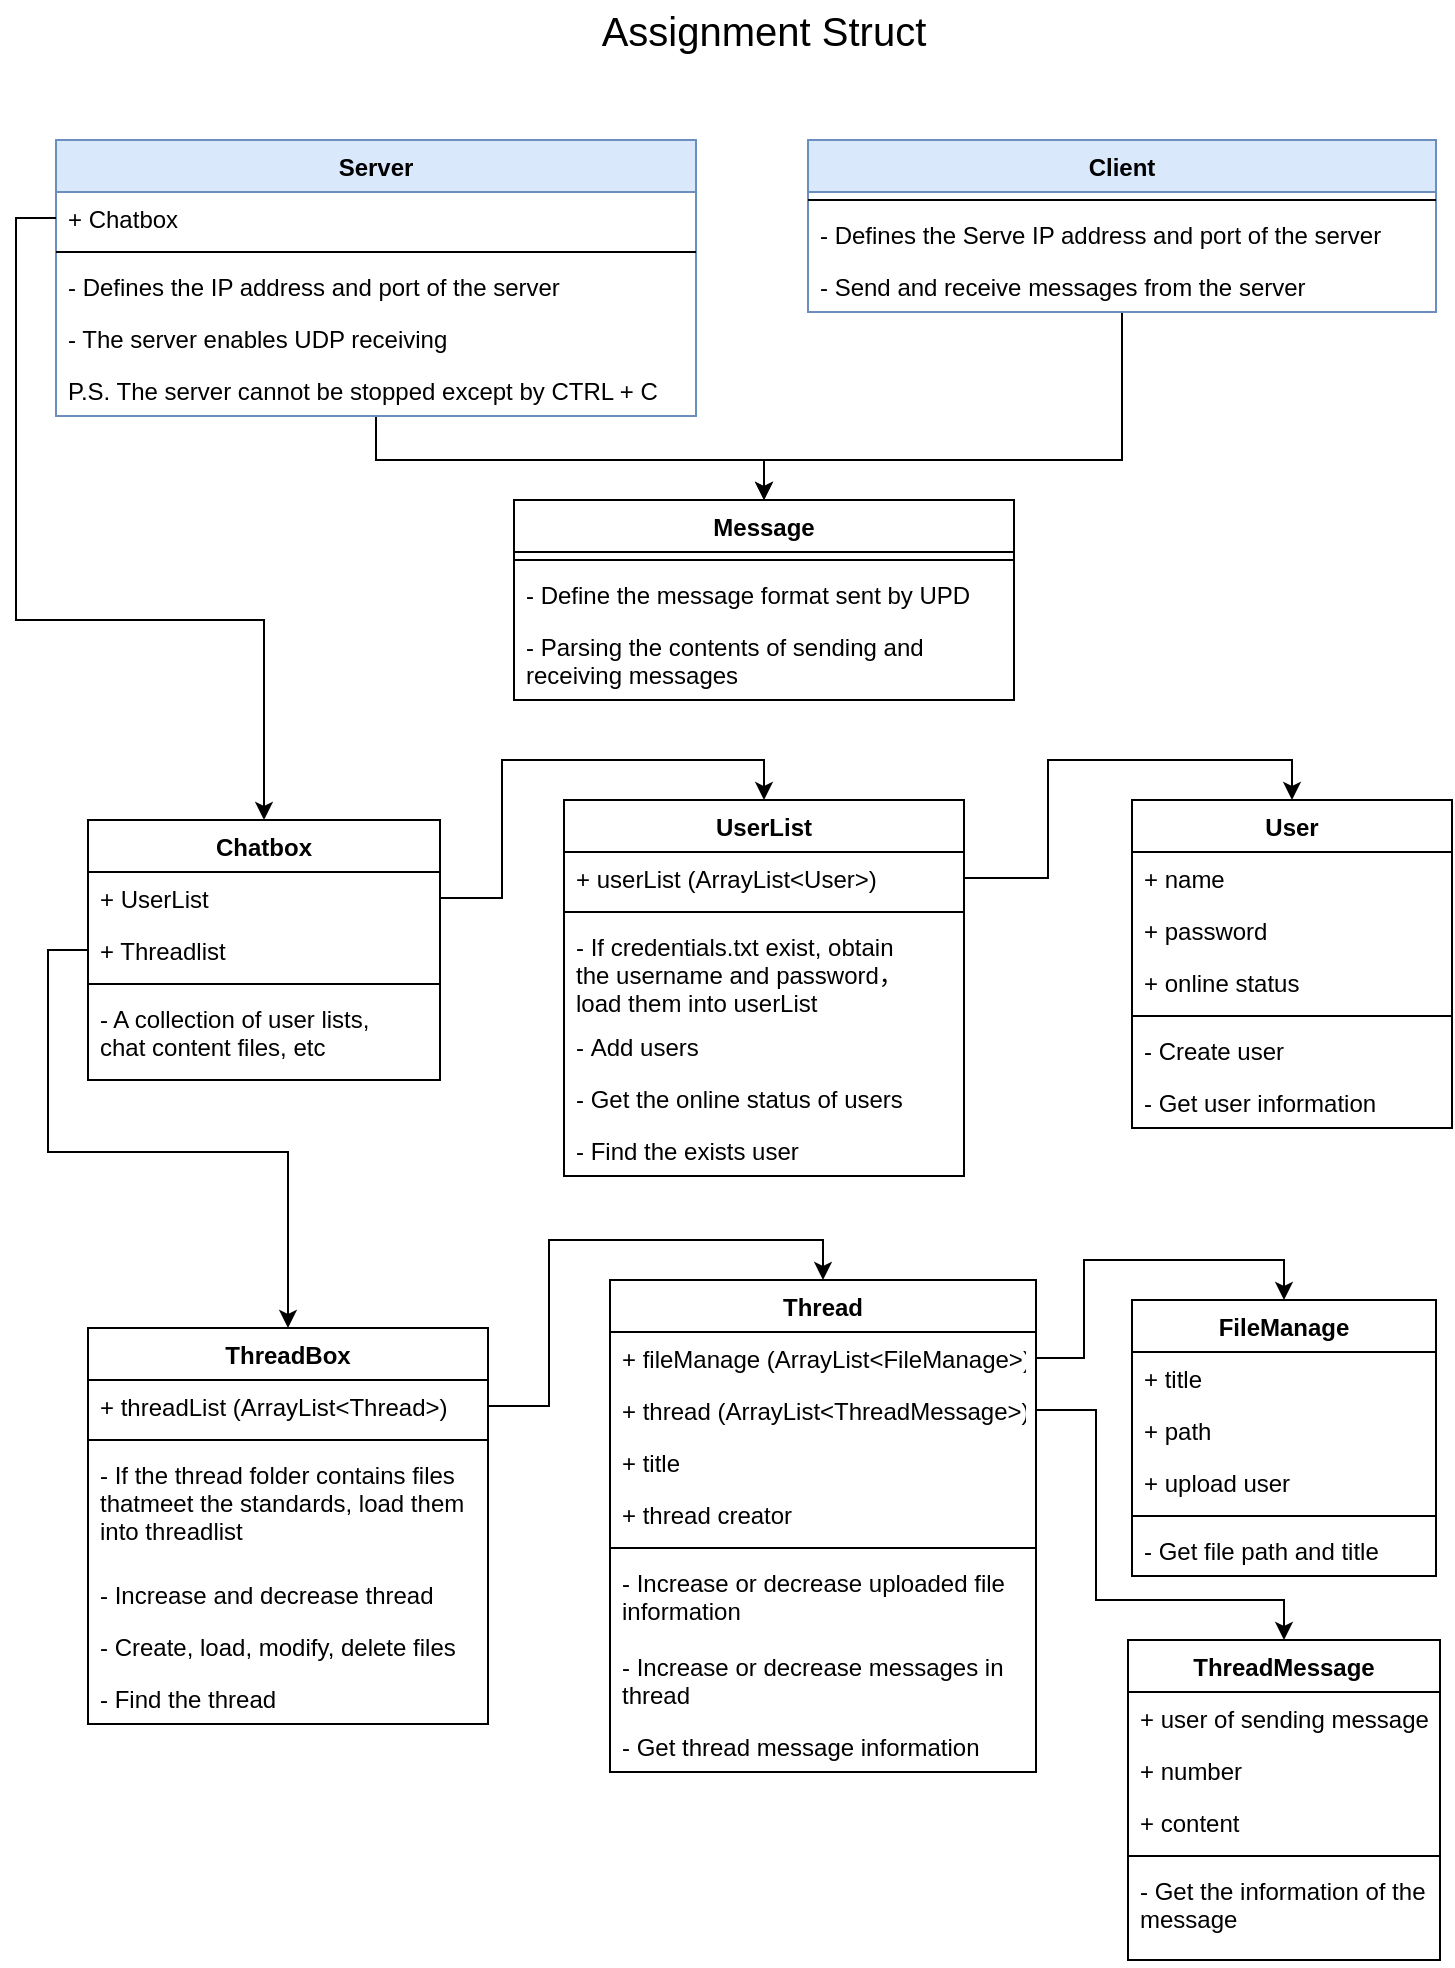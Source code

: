 <mxfile version="17.4.2" type="device"><diagram id="lAstfGuuJhm9IN3qngJn" name="Page-1"><mxGraphModel dx="1018" dy="-507" grid="1" gridSize="10" guides="1" tooltips="1" connect="1" arrows="1" fold="1" page="1" pageScale="1" pageWidth="827" pageHeight="1169" math="0" shadow="0"><root><mxCell id="0"/><mxCell id="1" parent="0"/><mxCell id="OKM_4b4LaL96tV95Cywm-5" value="" style="edgeStyle=orthogonalEdgeStyle;rounded=0;orthogonalLoop=1;jettySize=auto;html=1;endArrow=classic;endFill=1;entryX=0.5;entryY=0;entryDx=0;entryDy=0;" edge="1" parent="1" source="FJpvtFjK3nevv1pXUK06-24" target="FJpvtFjK3nevv1pXUK06-176"><mxGeometry relative="1" as="geometry"><mxPoint x="220" y="1627" as="targetPoint"/><Array as="points"><mxPoint x="220" y="1500"/><mxPoint x="414" y="1500"/></Array></mxGeometry></mxCell><mxCell id="FJpvtFjK3nevv1pXUK06-24" value="Server" style="swimlane;fontStyle=1;align=center;verticalAlign=top;childLayout=stackLayout;horizontal=1;startSize=26;horizontalStack=0;resizeParent=1;resizeParentMax=0;resizeLast=0;collapsible=1;marginBottom=0;fillColor=#dae8fc;strokeColor=#6c8ebf;" parent="1" vertex="1"><mxGeometry x="60" y="1340" width="320" height="138" as="geometry"/></mxCell><mxCell id="FJpvtFjK3nevv1pXUK06-25" value="+ Chatbox" style="text;strokeColor=none;fillColor=none;align=left;verticalAlign=top;spacingLeft=4;spacingRight=4;overflow=hidden;rotatable=0;points=[[0,0.5],[1,0.5]];portConstraint=eastwest;" parent="FJpvtFjK3nevv1pXUK06-24" vertex="1"><mxGeometry y="26" width="320" height="26" as="geometry"/></mxCell><mxCell id="FJpvtFjK3nevv1pXUK06-26" value="" style="line;strokeWidth=1;fillColor=none;align=left;verticalAlign=middle;spacingTop=-1;spacingLeft=3;spacingRight=3;rotatable=0;labelPosition=right;points=[];portConstraint=eastwest;" parent="FJpvtFjK3nevv1pXUK06-24" vertex="1"><mxGeometry y="52" width="320" height="8" as="geometry"/></mxCell><mxCell id="FJpvtFjK3nevv1pXUK06-27" value="- Defines the IP address and port of the server" style="text;strokeColor=none;fillColor=none;align=left;verticalAlign=top;spacingLeft=4;spacingRight=4;overflow=hidden;rotatable=0;points=[[0,0.5],[1,0.5]];portConstraint=eastwest;" parent="FJpvtFjK3nevv1pXUK06-24" vertex="1"><mxGeometry y="60" width="320" height="26" as="geometry"/></mxCell><mxCell id="FJpvtFjK3nevv1pXUK06-34" value="- The server enables UDP receiving" style="text;strokeColor=none;fillColor=none;align=left;verticalAlign=top;spacingLeft=4;spacingRight=4;overflow=hidden;rotatable=0;points=[[0,0.5],[1,0.5]];portConstraint=eastwest;" parent="FJpvtFjK3nevv1pXUK06-24" vertex="1"><mxGeometry y="86" width="320" height="26" as="geometry"/></mxCell><mxCell id="FJpvtFjK3nevv1pXUK06-35" value="P.S. The server cannot be stopped except by CTRL + C" style="text;strokeColor=none;fillColor=none;align=left;verticalAlign=top;spacingLeft=4;spacingRight=4;overflow=hidden;rotatable=0;points=[[0,0.5],[1,0.5]];portConstraint=eastwest;" parent="FJpvtFjK3nevv1pXUK06-24" vertex="1"><mxGeometry y="112" width="320" height="26" as="geometry"/></mxCell><mxCell id="FJpvtFjK3nevv1pXUK06-85" value="Chatbox" style="swimlane;fontStyle=1;align=center;verticalAlign=top;childLayout=stackLayout;horizontal=1;startSize=26;horizontalStack=0;resizeParent=1;resizeParentMax=0;resizeLast=0;collapsible=1;marginBottom=0;" parent="1" vertex="1"><mxGeometry x="76" y="1680" width="176" height="130" as="geometry"/></mxCell><mxCell id="FJpvtFjK3nevv1pXUK06-86" value="+ UserList&#10;" style="text;strokeColor=none;fillColor=none;align=left;verticalAlign=top;spacingLeft=4;spacingRight=4;overflow=hidden;rotatable=0;points=[[0,0.5],[1,0.5]];portConstraint=eastwest;" parent="FJpvtFjK3nevv1pXUK06-85" vertex="1"><mxGeometry y="26" width="176" height="26" as="geometry"/></mxCell><mxCell id="FJpvtFjK3nevv1pXUK06-90" value="+ Threadlist&#10;" style="text;strokeColor=none;fillColor=none;align=left;verticalAlign=top;spacingLeft=4;spacingRight=4;overflow=hidden;rotatable=0;points=[[0,0.5],[1,0.5]];portConstraint=eastwest;" parent="FJpvtFjK3nevv1pXUK06-85" vertex="1"><mxGeometry y="52" width="176" height="26" as="geometry"/></mxCell><mxCell id="FJpvtFjK3nevv1pXUK06-87" value="" style="line;strokeWidth=1;fillColor=none;align=left;verticalAlign=middle;spacingTop=-1;spacingLeft=3;spacingRight=3;rotatable=0;labelPosition=right;points=[];portConstraint=eastwest;" parent="FJpvtFjK3nevv1pXUK06-85" vertex="1"><mxGeometry y="78" width="176" height="8" as="geometry"/></mxCell><mxCell id="FJpvtFjK3nevv1pXUK06-88" value="- A collection of user lists, &#10;chat content files, etc" style="text;strokeColor=none;fillColor=none;align=left;verticalAlign=top;spacingLeft=4;spacingRight=4;overflow=hidden;rotatable=0;points=[[0,0.5],[1,0.5]];portConstraint=eastwest;" parent="FJpvtFjK3nevv1pXUK06-85" vertex="1"><mxGeometry y="86" width="176" height="44" as="geometry"/></mxCell><mxCell id="FJpvtFjK3nevv1pXUK06-92" value="UserList" style="swimlane;fontStyle=1;align=center;verticalAlign=top;childLayout=stackLayout;horizontal=1;startSize=26;horizontalStack=0;resizeParent=1;resizeParentMax=0;resizeLast=0;collapsible=1;marginBottom=0;" parent="1" vertex="1"><mxGeometry x="314" y="1670" width="200" height="188" as="geometry"/></mxCell><mxCell id="FJpvtFjK3nevv1pXUK06-93" value="+ userList (ArrayList&lt;User&gt;)" style="text;strokeColor=none;fillColor=none;align=left;verticalAlign=top;spacingLeft=4;spacingRight=4;overflow=hidden;rotatable=0;points=[[0,0.5],[1,0.5]];portConstraint=eastwest;" parent="FJpvtFjK3nevv1pXUK06-92" vertex="1"><mxGeometry y="26" width="200" height="26" as="geometry"/></mxCell><mxCell id="FJpvtFjK3nevv1pXUK06-94" value="" style="line;strokeWidth=1;fillColor=none;align=left;verticalAlign=middle;spacingTop=-1;spacingLeft=3;spacingRight=3;rotatable=0;labelPosition=right;points=[];portConstraint=eastwest;" parent="FJpvtFjK3nevv1pXUK06-92" vertex="1"><mxGeometry y="52" width="200" height="8" as="geometry"/></mxCell><mxCell id="FJpvtFjK3nevv1pXUK06-95" value="- If credentials.txt exist, obtain &#10;the username and password，&#10;load them into userList" style="text;strokeColor=none;fillColor=none;align=left;verticalAlign=top;spacingLeft=4;spacingRight=4;overflow=hidden;rotatable=0;points=[[0,0.5],[1,0.5]];portConstraint=eastwest;" parent="FJpvtFjK3nevv1pXUK06-92" vertex="1"><mxGeometry y="60" width="200" height="50" as="geometry"/></mxCell><mxCell id="FJpvtFjK3nevv1pXUK06-96" value="- Add users" style="text;strokeColor=none;fillColor=none;align=left;verticalAlign=top;spacingLeft=4;spacingRight=4;overflow=hidden;rotatable=0;points=[[0,0.5],[1,0.5]];portConstraint=eastwest;" parent="FJpvtFjK3nevv1pXUK06-92" vertex="1"><mxGeometry y="110" width="200" height="26" as="geometry"/></mxCell><mxCell id="FJpvtFjK3nevv1pXUK06-97" value="- Get the online status of users" style="text;strokeColor=none;fillColor=none;align=left;verticalAlign=top;spacingLeft=4;spacingRight=4;overflow=hidden;rotatable=0;points=[[0,0.5],[1,0.5]];portConstraint=eastwest;" parent="FJpvtFjK3nevv1pXUK06-92" vertex="1"><mxGeometry y="136" width="200" height="26" as="geometry"/></mxCell><mxCell id="FJpvtFjK3nevv1pXUK06-98" value="- Find the exists user" style="text;strokeColor=none;fillColor=none;align=left;verticalAlign=top;spacingLeft=4;spacingRight=4;overflow=hidden;rotatable=0;points=[[0,0.5],[1,0.5]];portConstraint=eastwest;" parent="FJpvtFjK3nevv1pXUK06-92" vertex="1"><mxGeometry y="162" width="200" height="26" as="geometry"/></mxCell><mxCell id="FJpvtFjK3nevv1pXUK06-100" value="ThreadBox" style="swimlane;fontStyle=1;align=center;verticalAlign=top;childLayout=stackLayout;horizontal=1;startSize=26;horizontalStack=0;resizeParent=1;resizeParentMax=0;resizeLast=0;collapsible=1;marginBottom=0;" parent="1" vertex="1"><mxGeometry x="76" y="1934" width="200" height="198" as="geometry"/></mxCell><mxCell id="FJpvtFjK3nevv1pXUK06-101" value="+ threadList (ArrayList&lt;Thread&gt;)" style="text;strokeColor=none;fillColor=none;align=left;verticalAlign=top;spacingLeft=4;spacingRight=4;overflow=hidden;rotatable=0;points=[[0,0.5],[1,0.5]];portConstraint=eastwest;" parent="FJpvtFjK3nevv1pXUK06-100" vertex="1"><mxGeometry y="26" width="200" height="26" as="geometry"/></mxCell><mxCell id="FJpvtFjK3nevv1pXUK06-102" value="" style="line;strokeWidth=1;fillColor=none;align=left;verticalAlign=middle;spacingTop=-1;spacingLeft=3;spacingRight=3;rotatable=0;labelPosition=right;points=[];portConstraint=eastwest;" parent="FJpvtFjK3nevv1pXUK06-100" vertex="1"><mxGeometry y="52" width="200" height="8" as="geometry"/></mxCell><mxCell id="FJpvtFjK3nevv1pXUK06-103" value="- If the thread folder contains files &#10;thatmeet the standards, load them &#10;into threadlist" style="text;strokeColor=none;fillColor=none;align=left;verticalAlign=top;spacingLeft=4;spacingRight=4;overflow=hidden;rotatable=0;points=[[0,0.5],[1,0.5]];portConstraint=eastwest;" parent="FJpvtFjK3nevv1pXUK06-100" vertex="1"><mxGeometry y="60" width="200" height="60" as="geometry"/></mxCell><mxCell id="FJpvtFjK3nevv1pXUK06-104" value="- Increase and decrease thread" style="text;strokeColor=none;fillColor=none;align=left;verticalAlign=top;spacingLeft=4;spacingRight=4;overflow=hidden;rotatable=0;points=[[0,0.5],[1,0.5]];portConstraint=eastwest;" parent="FJpvtFjK3nevv1pXUK06-100" vertex="1"><mxGeometry y="120" width="200" height="26" as="geometry"/></mxCell><mxCell id="FJpvtFjK3nevv1pXUK06-105" value="- Create, load, modify, delete files" style="text;strokeColor=none;fillColor=none;align=left;verticalAlign=top;spacingLeft=4;spacingRight=4;overflow=hidden;rotatable=0;points=[[0,0.5],[1,0.5]];portConstraint=eastwest;" parent="FJpvtFjK3nevv1pXUK06-100" vertex="1"><mxGeometry y="146" width="200" height="26" as="geometry"/></mxCell><mxCell id="FJpvtFjK3nevv1pXUK06-106" value="- Find the thread" style="text;strokeColor=none;fillColor=none;align=left;verticalAlign=top;spacingLeft=4;spacingRight=4;overflow=hidden;rotatable=0;points=[[0,0.5],[1,0.5]];portConstraint=eastwest;" parent="FJpvtFjK3nevv1pXUK06-100" vertex="1"><mxGeometry y="172" width="200" height="26" as="geometry"/></mxCell><mxCell id="FJpvtFjK3nevv1pXUK06-107" value="User" style="swimlane;fontStyle=1;align=center;verticalAlign=top;childLayout=stackLayout;horizontal=1;startSize=26;horizontalStack=0;resizeParent=1;resizeParentMax=0;resizeLast=0;collapsible=1;marginBottom=0;" parent="1" vertex="1"><mxGeometry x="598" y="1670" width="160" height="164" as="geometry"/></mxCell><mxCell id="FJpvtFjK3nevv1pXUK06-108" value="+ name" style="text;strokeColor=none;fillColor=none;align=left;verticalAlign=top;spacingLeft=4;spacingRight=4;overflow=hidden;rotatable=0;points=[[0,0.5],[1,0.5]];portConstraint=eastwest;" parent="FJpvtFjK3nevv1pXUK06-107" vertex="1"><mxGeometry y="26" width="160" height="26" as="geometry"/></mxCell><mxCell id="FJpvtFjK3nevv1pXUK06-112" value="+ password" style="text;strokeColor=none;fillColor=none;align=left;verticalAlign=top;spacingLeft=4;spacingRight=4;overflow=hidden;rotatable=0;points=[[0,0.5],[1,0.5]];portConstraint=eastwest;" parent="FJpvtFjK3nevv1pXUK06-107" vertex="1"><mxGeometry y="52" width="160" height="26" as="geometry"/></mxCell><mxCell id="FJpvtFjK3nevv1pXUK06-113" value="+ online status" style="text;strokeColor=none;fillColor=none;align=left;verticalAlign=top;spacingLeft=4;spacingRight=4;overflow=hidden;rotatable=0;points=[[0,0.5],[1,0.5]];portConstraint=eastwest;" parent="FJpvtFjK3nevv1pXUK06-107" vertex="1"><mxGeometry y="78" width="160" height="26" as="geometry"/></mxCell><mxCell id="FJpvtFjK3nevv1pXUK06-109" value="" style="line;strokeWidth=1;fillColor=none;align=left;verticalAlign=middle;spacingTop=-1;spacingLeft=3;spacingRight=3;rotatable=0;labelPosition=right;points=[];portConstraint=eastwest;" parent="FJpvtFjK3nevv1pXUK06-107" vertex="1"><mxGeometry y="104" width="160" height="8" as="geometry"/></mxCell><mxCell id="FJpvtFjK3nevv1pXUK06-110" value="- Create user" style="text;strokeColor=none;fillColor=none;align=left;verticalAlign=top;spacingLeft=4;spacingRight=4;overflow=hidden;rotatable=0;points=[[0,0.5],[1,0.5]];portConstraint=eastwest;" parent="FJpvtFjK3nevv1pXUK06-107" vertex="1"><mxGeometry y="112" width="160" height="26" as="geometry"/></mxCell><mxCell id="FJpvtFjK3nevv1pXUK06-111" value="- Get user information" style="text;strokeColor=none;fillColor=none;align=left;verticalAlign=top;spacingLeft=4;spacingRight=4;overflow=hidden;rotatable=0;points=[[0,0.5],[1,0.5]];portConstraint=eastwest;" parent="FJpvtFjK3nevv1pXUK06-107" vertex="1"><mxGeometry y="138" width="160" height="26" as="geometry"/></mxCell><mxCell id="FJpvtFjK3nevv1pXUK06-115" value="Thread" style="swimlane;fontStyle=1;align=center;verticalAlign=top;childLayout=stackLayout;horizontal=1;startSize=26;horizontalStack=0;resizeParent=1;resizeParentMax=0;resizeLast=0;collapsible=1;marginBottom=0;" parent="1" vertex="1"><mxGeometry x="337" y="1910" width="213" height="246" as="geometry"/></mxCell><mxCell id="FJpvtFjK3nevv1pXUK06-116" value="+ fileManage (ArrayList&lt;FileManage&gt;)" style="text;strokeColor=none;fillColor=none;align=left;verticalAlign=top;spacingLeft=4;spacingRight=4;overflow=hidden;rotatable=0;points=[[0,0.5],[1,0.5]];portConstraint=eastwest;" parent="FJpvtFjK3nevv1pXUK06-115" vertex="1"><mxGeometry y="26" width="213" height="26" as="geometry"/></mxCell><mxCell id="FJpvtFjK3nevv1pXUK06-119" value="+ thread (ArrayList&lt;ThreadMessage&gt;)" style="text;strokeColor=none;fillColor=none;align=left;verticalAlign=top;spacingLeft=4;spacingRight=4;overflow=hidden;rotatable=0;points=[[0,0.5],[1,0.5]];portConstraint=eastwest;" parent="FJpvtFjK3nevv1pXUK06-115" vertex="1"><mxGeometry y="52" width="213" height="26" as="geometry"/></mxCell><mxCell id="FJpvtFjK3nevv1pXUK06-130" value="+ title" style="text;strokeColor=none;fillColor=none;align=left;verticalAlign=top;spacingLeft=4;spacingRight=4;overflow=hidden;rotatable=0;points=[[0,0.5],[1,0.5]];portConstraint=eastwest;" parent="FJpvtFjK3nevv1pXUK06-115" vertex="1"><mxGeometry y="78" width="213" height="26" as="geometry"/></mxCell><mxCell id="FJpvtFjK3nevv1pXUK06-131" value="+ thread creator" style="text;strokeColor=none;fillColor=none;align=left;verticalAlign=top;spacingLeft=4;spacingRight=4;overflow=hidden;rotatable=0;points=[[0,0.5],[1,0.5]];portConstraint=eastwest;" parent="FJpvtFjK3nevv1pXUK06-115" vertex="1"><mxGeometry y="104" width="213" height="26" as="geometry"/></mxCell><mxCell id="FJpvtFjK3nevv1pXUK06-117" value="" style="line;strokeWidth=1;fillColor=none;align=left;verticalAlign=middle;spacingTop=-1;spacingLeft=3;spacingRight=3;rotatable=0;labelPosition=right;points=[];portConstraint=eastwest;" parent="FJpvtFjK3nevv1pXUK06-115" vertex="1"><mxGeometry y="130" width="213" height="8" as="geometry"/></mxCell><mxCell id="FJpvtFjK3nevv1pXUK06-118" value="- Increase or decrease uploaded file &#10;information" style="text;strokeColor=none;fillColor=none;align=left;verticalAlign=top;spacingLeft=4;spacingRight=4;overflow=hidden;rotatable=0;points=[[0,0.5],[1,0.5]];portConstraint=eastwest;" parent="FJpvtFjK3nevv1pXUK06-115" vertex="1"><mxGeometry y="138" width="213" height="42" as="geometry"/></mxCell><mxCell id="FJpvtFjK3nevv1pXUK06-120" value="- Increase or decrease messages in &#10;thread" style="text;strokeColor=none;fillColor=none;align=left;verticalAlign=top;spacingLeft=4;spacingRight=4;overflow=hidden;rotatable=0;points=[[0,0.5],[1,0.5]];portConstraint=eastwest;" parent="FJpvtFjK3nevv1pXUK06-115" vertex="1"><mxGeometry y="180" width="213" height="40" as="geometry"/></mxCell><mxCell id="FJpvtFjK3nevv1pXUK06-121" value="- Get thread message information" style="text;strokeColor=none;fillColor=none;align=left;verticalAlign=top;spacingLeft=4;spacingRight=4;overflow=hidden;rotatable=0;points=[[0,0.5],[1,0.5]];portConstraint=eastwest;" parent="FJpvtFjK3nevv1pXUK06-115" vertex="1"><mxGeometry y="220" width="213" height="26" as="geometry"/></mxCell><mxCell id="FJpvtFjK3nevv1pXUK06-122" value="FileManage" style="swimlane;fontStyle=1;align=center;verticalAlign=top;childLayout=stackLayout;horizontal=1;startSize=26;horizontalStack=0;resizeParent=1;resizeParentMax=0;resizeLast=0;collapsible=1;marginBottom=0;" parent="1" vertex="1"><mxGeometry x="598" y="1920" width="152" height="138" as="geometry"/></mxCell><mxCell id="FJpvtFjK3nevv1pXUK06-123" value="+ title" style="text;strokeColor=none;fillColor=none;align=left;verticalAlign=top;spacingLeft=4;spacingRight=4;overflow=hidden;rotatable=0;points=[[0,0.5],[1,0.5]];portConstraint=eastwest;" parent="FJpvtFjK3nevv1pXUK06-122" vertex="1"><mxGeometry y="26" width="152" height="26" as="geometry"/></mxCell><mxCell id="FJpvtFjK3nevv1pXUK06-128" value="+ path" style="text;strokeColor=none;fillColor=none;align=left;verticalAlign=top;spacingLeft=4;spacingRight=4;overflow=hidden;rotatable=0;points=[[0,0.5],[1,0.5]];portConstraint=eastwest;" parent="FJpvtFjK3nevv1pXUK06-122" vertex="1"><mxGeometry y="52" width="152" height="26" as="geometry"/></mxCell><mxCell id="FJpvtFjK3nevv1pXUK06-129" value="+ upload user" style="text;strokeColor=none;fillColor=none;align=left;verticalAlign=top;spacingLeft=4;spacingRight=4;overflow=hidden;rotatable=0;points=[[0,0.5],[1,0.5]];portConstraint=eastwest;" parent="FJpvtFjK3nevv1pXUK06-122" vertex="1"><mxGeometry y="78" width="152" height="26" as="geometry"/></mxCell><mxCell id="FJpvtFjK3nevv1pXUK06-124" value="" style="line;strokeWidth=1;fillColor=none;align=left;verticalAlign=middle;spacingTop=-1;spacingLeft=3;spacingRight=3;rotatable=0;labelPosition=right;points=[];portConstraint=eastwest;" parent="FJpvtFjK3nevv1pXUK06-122" vertex="1"><mxGeometry y="104" width="152" height="8" as="geometry"/></mxCell><mxCell id="FJpvtFjK3nevv1pXUK06-125" value="- Get file path and title" style="text;strokeColor=none;fillColor=none;align=left;verticalAlign=top;spacingLeft=4;spacingRight=4;overflow=hidden;rotatable=0;points=[[0,0.5],[1,0.5]];portConstraint=eastwest;" parent="FJpvtFjK3nevv1pXUK06-122" vertex="1"><mxGeometry y="112" width="152" height="26" as="geometry"/></mxCell><mxCell id="FJpvtFjK3nevv1pXUK06-137" value="ThreadMessage" style="swimlane;fontStyle=1;align=center;verticalAlign=top;childLayout=stackLayout;horizontal=1;startSize=26;horizontalStack=0;resizeParent=1;resizeParentMax=0;resizeLast=0;collapsible=1;marginBottom=0;" parent="1" vertex="1"><mxGeometry x="596" y="2090" width="156" height="160" as="geometry"/></mxCell><mxCell id="FJpvtFjK3nevv1pXUK06-138" value="+ user of sending message" style="text;strokeColor=none;fillColor=none;align=left;verticalAlign=top;spacingLeft=4;spacingRight=4;overflow=hidden;rotatable=0;points=[[0,0.5],[1,0.5]];portConstraint=eastwest;" parent="FJpvtFjK3nevv1pXUK06-137" vertex="1"><mxGeometry y="26" width="156" height="26" as="geometry"/></mxCell><mxCell id="FJpvtFjK3nevv1pXUK06-142" value="+ number" style="text;strokeColor=none;fillColor=none;align=left;verticalAlign=top;spacingLeft=4;spacingRight=4;overflow=hidden;rotatable=0;points=[[0,0.5],[1,0.5]];portConstraint=eastwest;" parent="FJpvtFjK3nevv1pXUK06-137" vertex="1"><mxGeometry y="52" width="156" height="26" as="geometry"/></mxCell><mxCell id="FJpvtFjK3nevv1pXUK06-143" value="+ content" style="text;strokeColor=none;fillColor=none;align=left;verticalAlign=top;spacingLeft=4;spacingRight=4;overflow=hidden;rotatable=0;points=[[0,0.5],[1,0.5]];portConstraint=eastwest;" parent="FJpvtFjK3nevv1pXUK06-137" vertex="1"><mxGeometry y="78" width="156" height="26" as="geometry"/></mxCell><mxCell id="FJpvtFjK3nevv1pXUK06-139" value="" style="line;strokeWidth=1;fillColor=none;align=left;verticalAlign=middle;spacingTop=-1;spacingLeft=3;spacingRight=3;rotatable=0;labelPosition=right;points=[];portConstraint=eastwest;" parent="FJpvtFjK3nevv1pXUK06-137" vertex="1"><mxGeometry y="104" width="156" height="8" as="geometry"/></mxCell><mxCell id="FJpvtFjK3nevv1pXUK06-140" value="- Get the information of the  &#10;message" style="text;strokeColor=none;fillColor=none;align=left;verticalAlign=top;spacingLeft=4;spacingRight=4;overflow=hidden;rotatable=0;points=[[0,0.5],[1,0.5]];portConstraint=eastwest;" parent="FJpvtFjK3nevv1pXUK06-137" vertex="1"><mxGeometry y="112" width="156" height="48" as="geometry"/></mxCell><mxCell id="OKM_4b4LaL96tV95Cywm-7" value="" style="edgeStyle=orthogonalEdgeStyle;rounded=0;orthogonalLoop=1;jettySize=auto;html=1;endArrow=classic;endFill=1;entryX=0.5;entryY=0;entryDx=0;entryDy=0;" edge="1" parent="1" source="FJpvtFjK3nevv1pXUK06-166" target="FJpvtFjK3nevv1pXUK06-176"><mxGeometry relative="1" as="geometry"><mxPoint x="593" y="1575" as="targetPoint"/><Array as="points"><mxPoint x="593" y="1500"/><mxPoint x="414" y="1500"/></Array></mxGeometry></mxCell><mxCell id="FJpvtFjK3nevv1pXUK06-166" value="Client" style="swimlane;fontStyle=1;align=center;verticalAlign=top;childLayout=stackLayout;horizontal=1;startSize=26;horizontalStack=0;resizeParent=1;resizeParentMax=0;resizeLast=0;collapsible=1;marginBottom=0;shadow=0;rounded=0;fillColor=#dae8fc;strokeColor=#6c8ebf;" parent="1" vertex="1"><mxGeometry x="436" y="1340" width="314" height="86" as="geometry"/></mxCell><mxCell id="FJpvtFjK3nevv1pXUK06-168" value="" style="line;strokeWidth=1;fillColor=none;align=left;verticalAlign=middle;spacingTop=-1;spacingLeft=3;spacingRight=3;rotatable=0;labelPosition=right;points=[];portConstraint=eastwest;" parent="FJpvtFjK3nevv1pXUK06-166" vertex="1"><mxGeometry y="26" width="314" height="8" as="geometry"/></mxCell><mxCell id="FJpvtFjK3nevv1pXUK06-169" value="- Defines the Serve IP address and port of the server" style="text;strokeColor=none;fillColor=none;align=left;verticalAlign=top;spacingLeft=4;spacingRight=4;overflow=hidden;rotatable=0;points=[[0,0.5],[1,0.5]];portConstraint=eastwest;" parent="FJpvtFjK3nevv1pXUK06-166" vertex="1"><mxGeometry y="34" width="314" height="26" as="geometry"/></mxCell><mxCell id="FJpvtFjK3nevv1pXUK06-171" value="- Send and receive messages from the server" style="text;strokeColor=none;fillColor=none;align=left;verticalAlign=top;spacingLeft=4;spacingRight=4;overflow=hidden;rotatable=0;points=[[0,0.5],[1,0.5]];portConstraint=eastwest;" parent="FJpvtFjK3nevv1pXUK06-166" vertex="1"><mxGeometry y="60" width="314" height="26" as="geometry"/></mxCell><mxCell id="FJpvtFjK3nevv1pXUK06-176" value="Message" style="swimlane;fontStyle=1;align=center;verticalAlign=top;childLayout=stackLayout;horizontal=1;startSize=26;horizontalStack=0;resizeParent=1;resizeParentMax=0;resizeLast=0;collapsible=1;marginBottom=0;" parent="1" vertex="1"><mxGeometry x="289" y="1520" width="250" height="100" as="geometry"/></mxCell><mxCell id="FJpvtFjK3nevv1pXUK06-178" value="" style="line;strokeWidth=1;fillColor=none;align=left;verticalAlign=middle;spacingTop=-1;spacingLeft=3;spacingRight=3;rotatable=0;labelPosition=right;points=[];portConstraint=eastwest;" parent="FJpvtFjK3nevv1pXUK06-176" vertex="1"><mxGeometry y="26" width="250" height="8" as="geometry"/></mxCell><mxCell id="FJpvtFjK3nevv1pXUK06-179" value="- Define the message format sent by UPD" style="text;strokeColor=none;fillColor=none;align=left;verticalAlign=top;spacingLeft=4;spacingRight=4;overflow=hidden;rotatable=0;points=[[0,0.5],[1,0.5]];portConstraint=eastwest;" parent="FJpvtFjK3nevv1pXUK06-176" vertex="1"><mxGeometry y="34" width="250" height="26" as="geometry"/></mxCell><mxCell id="FJpvtFjK3nevv1pXUK06-180" value="- Parsing the contents of sending and &#10;receiving messages" style="text;strokeColor=none;fillColor=none;align=left;verticalAlign=top;spacingLeft=4;spacingRight=4;overflow=hidden;rotatable=0;points=[[0,0.5],[1,0.5]];portConstraint=eastwest;" parent="FJpvtFjK3nevv1pXUK06-176" vertex="1"><mxGeometry y="60" width="250" height="40" as="geometry"/></mxCell><mxCell id="OKM_4b4LaL96tV95Cywm-8" style="edgeStyle=orthogonalEdgeStyle;rounded=0;orthogonalLoop=1;jettySize=auto;html=1;exitX=0;exitY=0.5;exitDx=0;exitDy=0;entryX=0.5;entryY=0;entryDx=0;entryDy=0;endArrow=classic;endFill=1;" edge="1" parent="1" source="FJpvtFjK3nevv1pXUK06-25" target="FJpvtFjK3nevv1pXUK06-85"><mxGeometry relative="1" as="geometry"><Array as="points"><mxPoint x="40" y="1379"/><mxPoint x="40" y="1580"/><mxPoint x="164" y="1580"/></Array></mxGeometry></mxCell><mxCell id="OKM_4b4LaL96tV95Cywm-9" style="edgeStyle=orthogonalEdgeStyle;rounded=0;orthogonalLoop=1;jettySize=auto;html=1;exitX=1;exitY=0.5;exitDx=0;exitDy=0;entryX=0.5;entryY=0;entryDx=0;entryDy=0;endArrow=classic;endFill=1;" edge="1" parent="1" source="FJpvtFjK3nevv1pXUK06-86" target="FJpvtFjK3nevv1pXUK06-92"><mxGeometry relative="1" as="geometry"/></mxCell><mxCell id="OKM_4b4LaL96tV95Cywm-10" style="edgeStyle=orthogonalEdgeStyle;rounded=0;orthogonalLoop=1;jettySize=auto;html=1;exitX=1;exitY=0.5;exitDx=0;exitDy=0;entryX=0.5;entryY=0;entryDx=0;entryDy=0;endArrow=classic;endFill=1;" edge="1" parent="1" source="FJpvtFjK3nevv1pXUK06-93" target="FJpvtFjK3nevv1pXUK06-107"><mxGeometry relative="1" as="geometry"/></mxCell><mxCell id="OKM_4b4LaL96tV95Cywm-11" style="edgeStyle=orthogonalEdgeStyle;rounded=0;orthogonalLoop=1;jettySize=auto;html=1;exitX=0;exitY=0.5;exitDx=0;exitDy=0;entryX=0.5;entryY=0;entryDx=0;entryDy=0;endArrow=classic;endFill=1;" edge="1" parent="1" source="FJpvtFjK3nevv1pXUK06-90" target="FJpvtFjK3nevv1pXUK06-100"><mxGeometry relative="1" as="geometry"/></mxCell><mxCell id="OKM_4b4LaL96tV95Cywm-12" style="edgeStyle=orthogonalEdgeStyle;rounded=0;orthogonalLoop=1;jettySize=auto;html=1;exitX=1;exitY=0.5;exitDx=0;exitDy=0;entryX=0.5;entryY=0;entryDx=0;entryDy=0;endArrow=classic;endFill=1;" edge="1" parent="1" source="FJpvtFjK3nevv1pXUK06-101" target="FJpvtFjK3nevv1pXUK06-115"><mxGeometry relative="1" as="geometry"/></mxCell><mxCell id="OKM_4b4LaL96tV95Cywm-13" style="edgeStyle=orthogonalEdgeStyle;rounded=0;orthogonalLoop=1;jettySize=auto;html=1;exitX=1;exitY=0.5;exitDx=0;exitDy=0;entryX=0.5;entryY=0;entryDx=0;entryDy=0;endArrow=classic;endFill=1;" edge="1" parent="1" source="FJpvtFjK3nevv1pXUK06-116" target="FJpvtFjK3nevv1pXUK06-122"><mxGeometry relative="1" as="geometry"/></mxCell><mxCell id="OKM_4b4LaL96tV95Cywm-14" style="edgeStyle=orthogonalEdgeStyle;rounded=0;orthogonalLoop=1;jettySize=auto;html=1;exitX=1;exitY=0.5;exitDx=0;exitDy=0;entryX=0.5;entryY=0;entryDx=0;entryDy=0;endArrow=classic;endFill=1;" edge="1" parent="1" source="FJpvtFjK3nevv1pXUK06-119" target="FJpvtFjK3nevv1pXUK06-137"><mxGeometry relative="1" as="geometry"><Array as="points"><mxPoint x="580" y="1975"/><mxPoint x="580" y="2070"/><mxPoint x="674" y="2070"/></Array></mxGeometry></mxCell><mxCell id="OKM_4b4LaL96tV95Cywm-15" value="&lt;font style=&quot;font-size: 20px&quot;&gt;Assignment Struct&lt;/font&gt;" style="text;html=1;strokeColor=none;fillColor=none;align=center;verticalAlign=middle;whiteSpace=wrap;rounded=0;" vertex="1" parent="1"><mxGeometry x="314" y="1270" width="200" height="30" as="geometry"/></mxCell></root></mxGraphModel></diagram></mxfile>